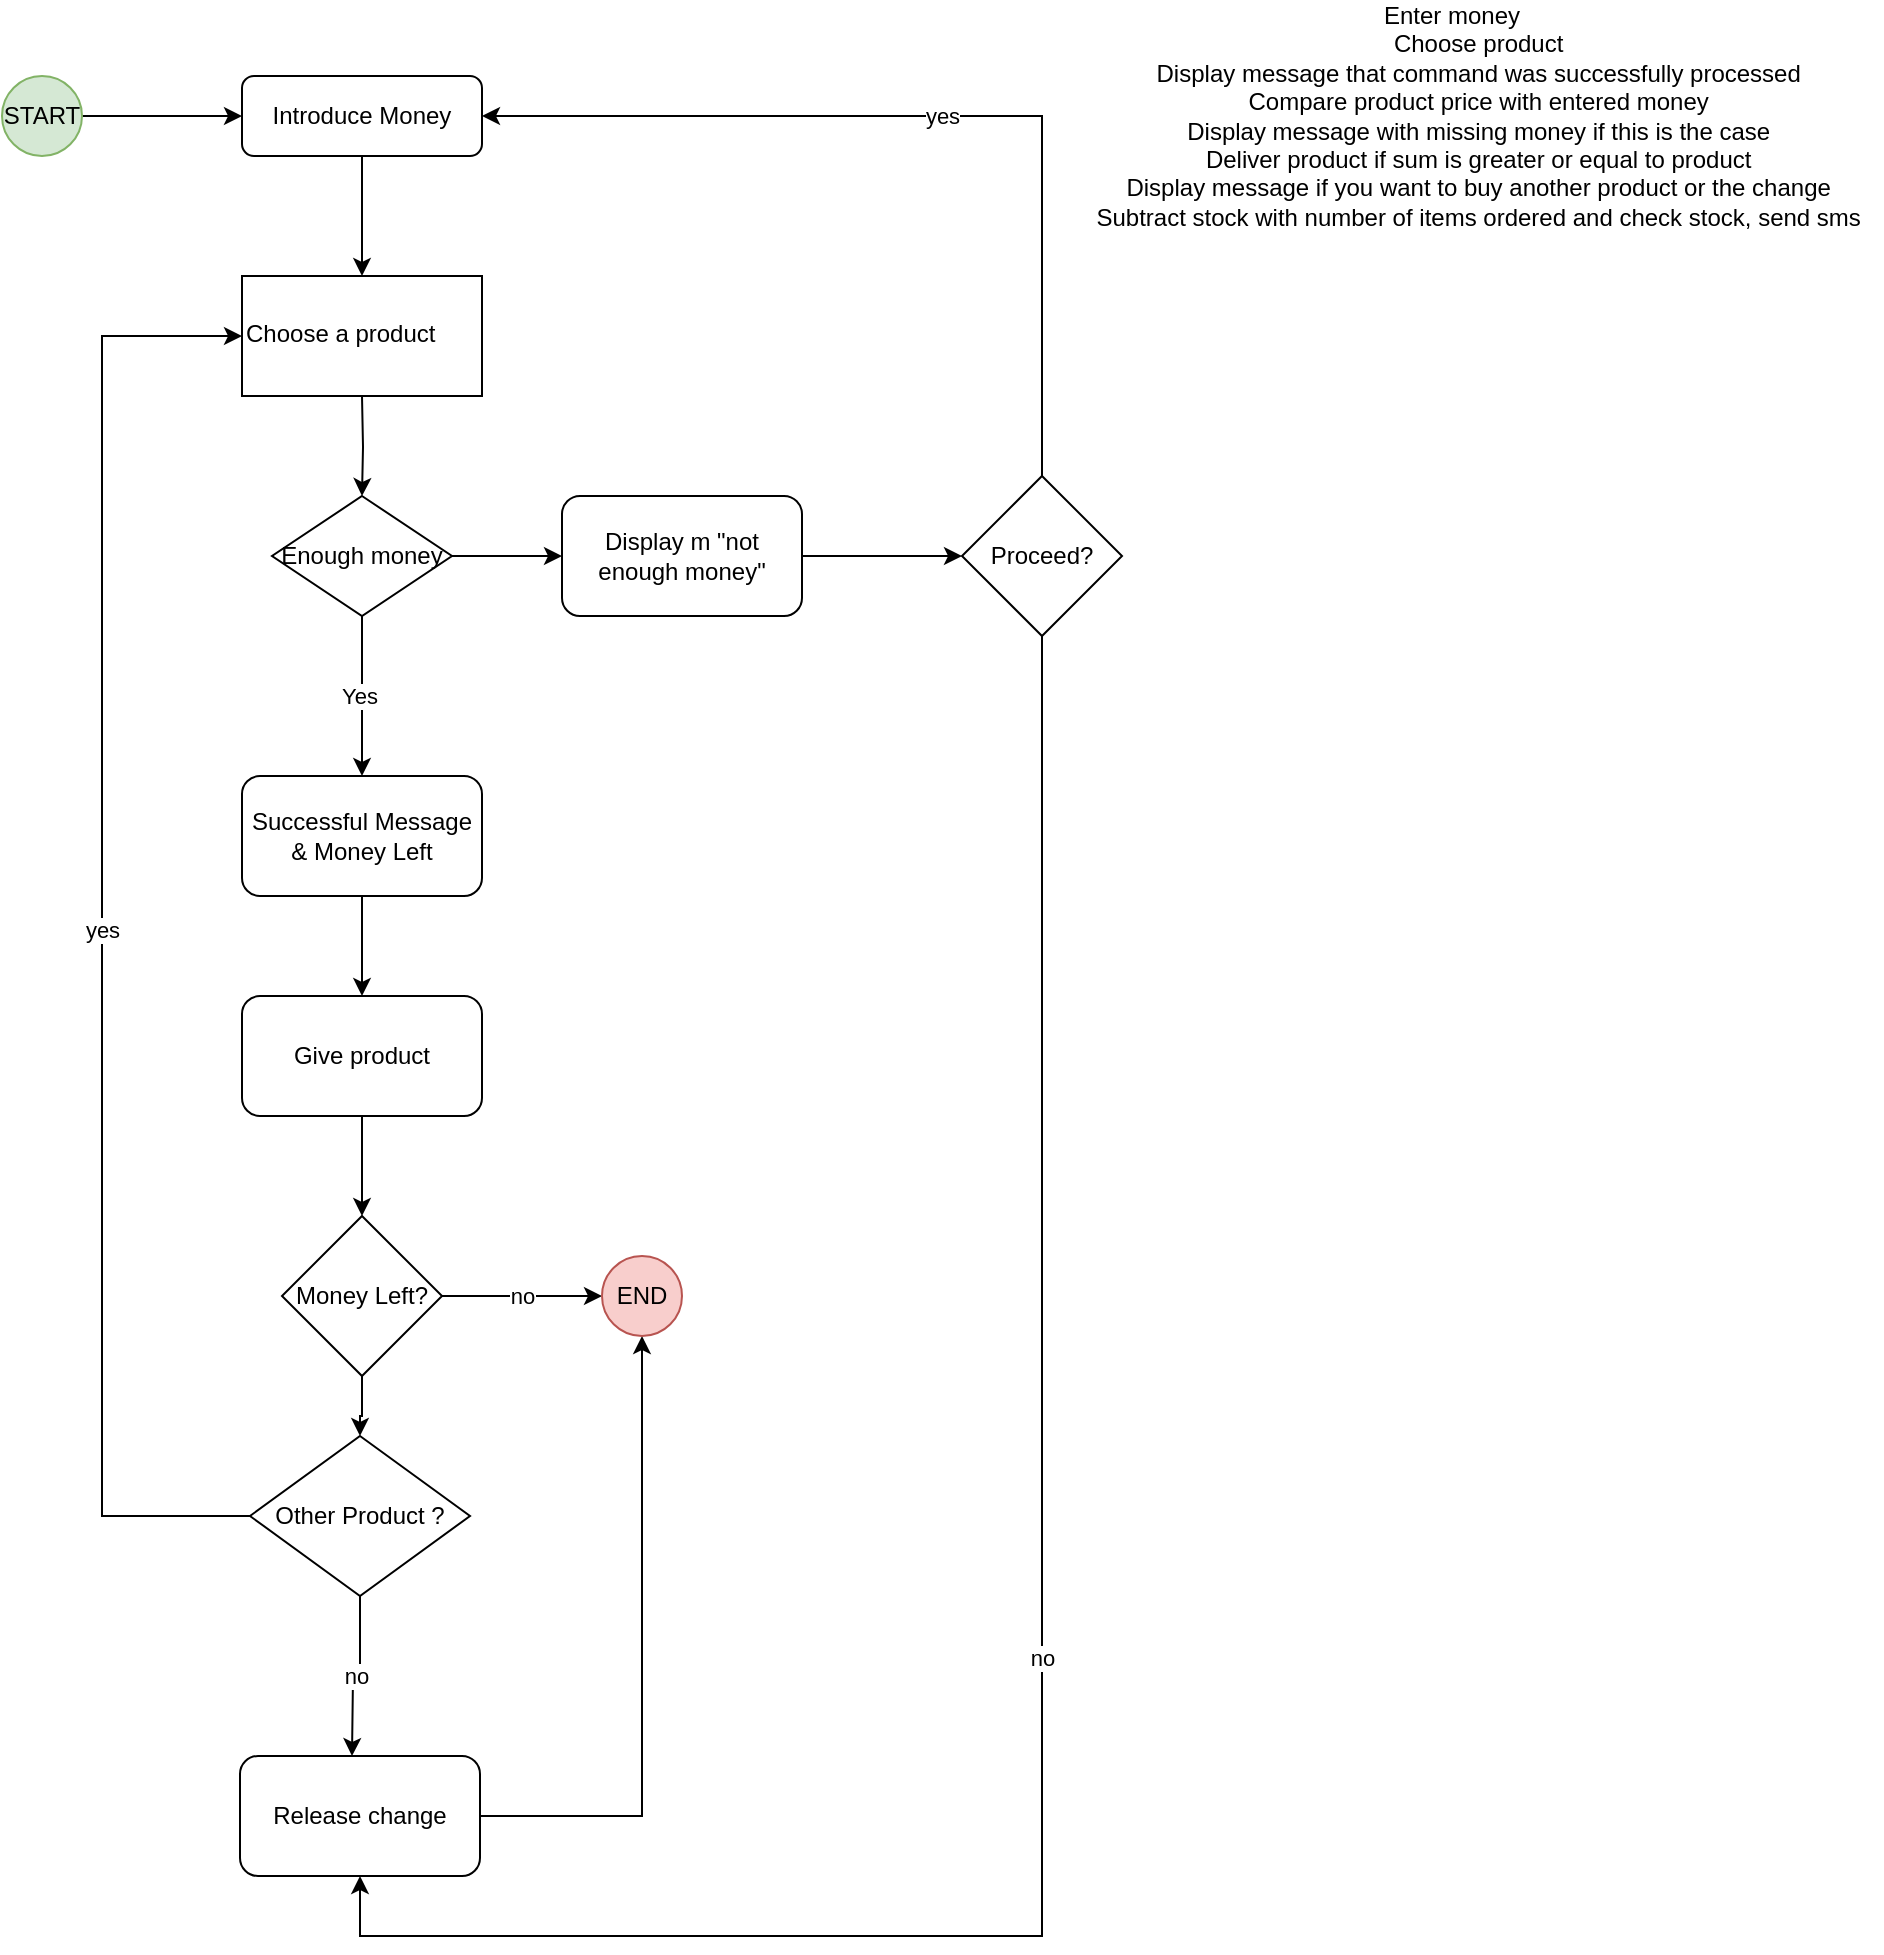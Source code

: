<mxfile version="12.6.4" type="google"><diagram id="C5RBs43oDa-KdzZeNtuy" name="Page-1"><mxGraphModel dx="1003" dy="535" grid="1" gridSize="10" guides="1" tooltips="1" connect="1" arrows="1" fold="1" page="1" pageScale="1" pageWidth="827" pageHeight="1169" math="0" shadow="0"><root><mxCell id="WIyWlLk6GJQsqaUBKTNV-0"/><mxCell id="WIyWlLk6GJQsqaUBKTNV-1" parent="WIyWlLk6GJQsqaUBKTNV-0"/><mxCell id="R7IOKoJg9ZZfkPJ16LEY-26" value="" style="edgeStyle=orthogonalEdgeStyle;rounded=0;orthogonalLoop=1;jettySize=auto;html=1;entryX=0.5;entryY=0;entryDx=0;entryDy=0;" edge="1" parent="WIyWlLk6GJQsqaUBKTNV-1" source="WIyWlLk6GJQsqaUBKTNV-3" target="Ja7ufyadaTLZ3htJDuNC-0"><mxGeometry relative="1" as="geometry"/></mxCell><mxCell id="WIyWlLk6GJQsqaUBKTNV-3" value="Introduce Money" style="rounded=1;whiteSpace=wrap;html=1;fontSize=12;glass=0;strokeWidth=1;shadow=0;" parent="WIyWlLk6GJQsqaUBKTNV-1" vertex="1"><mxGeometry x="160" y="80" width="120" height="40" as="geometry"/></mxCell><mxCell id="Ja7ufyadaTLZ3htJDuNC-0" value="" style="rounded=0;whiteSpace=wrap;html=1;" parent="WIyWlLk6GJQsqaUBKTNV-1" vertex="1"><mxGeometry x="160" y="180" width="120" height="60" as="geometry"/></mxCell><mxCell id="R7IOKoJg9ZZfkPJ16LEY-15" value="" style="edgeStyle=orthogonalEdgeStyle;rounded=0;orthogonalLoop=1;jettySize=auto;html=1;" edge="1" parent="WIyWlLk6GJQsqaUBKTNV-1" target="Ja7ufyadaTLZ3htJDuNC-3"><mxGeometry relative="1" as="geometry"><mxPoint x="220" y="240" as="sourcePoint"/></mxGeometry></mxCell><mxCell id="Ja7ufyadaTLZ3htJDuNC-1" value="Choose a product" style="text;html=1;" parent="WIyWlLk6GJQsqaUBKTNV-1" vertex="1"><mxGeometry x="160" y="195" width="120" height="30" as="geometry"/></mxCell><mxCell id="Ja7ufyadaTLZ3htJDuNC-2" value="&lt;div&gt;Enter money&lt;/div&gt;&lt;div&gt;&lt;span style=&quot;white-space: pre&quot;&gt;&#9;&lt;/span&gt;Choose product&lt;/div&gt;&lt;div&gt;&lt;span style=&quot;white-space: pre&quot;&gt;&#9;&lt;/span&gt;Display message that command was successfully processed&lt;/div&gt;&lt;div&gt;&lt;span style=&quot;white-space: pre&quot;&gt;&#9;&lt;/span&gt;Compare product price with entered money&lt;/div&gt;&lt;div&gt;&lt;span style=&quot;white-space: pre&quot;&gt;&#9;&lt;/span&gt;Display message with missing money if this is the case&lt;/div&gt;&lt;div&gt;&lt;span style=&quot;white-space: pre&quot;&gt;&#9;&lt;/span&gt;Deliver product if sum is greater or equal to product&lt;/div&gt;&lt;div&gt;&lt;span style=&quot;white-space: pre&quot;&gt;&#9;&lt;/span&gt;Display message if you want to buy another product or the change&lt;/div&gt;&lt;div&gt;&lt;span style=&quot;white-space: pre&quot;&gt;&#9;&lt;/span&gt;Subtract stock with number of items ordered and check stock, send sms&lt;/div&gt;" style="text;html=1;strokeColor=none;fillColor=none;align=center;verticalAlign=middle;whiteSpace=wrap;rounded=0;" parent="WIyWlLk6GJQsqaUBKTNV-1" vertex="1"><mxGeometry x="550" y="45" width="430" height="110" as="geometry"/></mxCell><mxCell id="Ja7ufyadaTLZ3htJDuNC-5" value="Yes&amp;nbsp;" style="edgeStyle=orthogonalEdgeStyle;rounded=0;orthogonalLoop=1;jettySize=auto;html=1;" parent="WIyWlLk6GJQsqaUBKTNV-1" source="Ja7ufyadaTLZ3htJDuNC-3" edge="1"><mxGeometry relative="1" as="geometry"><mxPoint x="220" y="430" as="targetPoint"/><Array as="points"><mxPoint x="220" y="410"/><mxPoint x="220" y="410"/></Array></mxGeometry></mxCell><mxCell id="R7IOKoJg9ZZfkPJ16LEY-17" value="" style="edgeStyle=orthogonalEdgeStyle;rounded=0;orthogonalLoop=1;jettySize=auto;html=1;" edge="1" parent="WIyWlLk6GJQsqaUBKTNV-1" source="Ja7ufyadaTLZ3htJDuNC-3" target="R7IOKoJg9ZZfkPJ16LEY-16"><mxGeometry relative="1" as="geometry"/></mxCell><mxCell id="Ja7ufyadaTLZ3htJDuNC-3" value="Enough money" style="rhombus;whiteSpace=wrap;html=1;" parent="WIyWlLk6GJQsqaUBKTNV-1" vertex="1"><mxGeometry x="175" y="290" width="90" height="60" as="geometry"/></mxCell><mxCell id="R7IOKoJg9ZZfkPJ16LEY-13" value="" style="edgeStyle=orthogonalEdgeStyle;rounded=0;orthogonalLoop=1;jettySize=auto;html=1;" edge="1" parent="WIyWlLk6GJQsqaUBKTNV-1" source="R7IOKoJg9ZZfkPJ16LEY-0" target="R7IOKoJg9ZZfkPJ16LEY-9"><mxGeometry relative="1" as="geometry"/></mxCell><mxCell id="R7IOKoJg9ZZfkPJ16LEY-0" value="Successful Message &amp;amp; Money Left" style="rounded=1;whiteSpace=wrap;html=1;" vertex="1" parent="WIyWlLk6GJQsqaUBKTNV-1"><mxGeometry x="160" y="430" width="120" height="60" as="geometry"/></mxCell><mxCell id="R7IOKoJg9ZZfkPJ16LEY-14" value="" style="edgeStyle=orthogonalEdgeStyle;rounded=0;orthogonalLoop=1;jettySize=auto;html=1;" edge="1" parent="WIyWlLk6GJQsqaUBKTNV-1" source="R7IOKoJg9ZZfkPJ16LEY-1" target="R7IOKoJg9ZZfkPJ16LEY-6"><mxGeometry relative="1" as="geometry"/></mxCell><mxCell id="R7IOKoJg9ZZfkPJ16LEY-28" value="no" style="edgeStyle=orthogonalEdgeStyle;rounded=0;orthogonalLoop=1;jettySize=auto;html=1;" edge="1" parent="WIyWlLk6GJQsqaUBKTNV-1" source="R7IOKoJg9ZZfkPJ16LEY-1" target="R7IOKoJg9ZZfkPJ16LEY-27"><mxGeometry relative="1" as="geometry"/></mxCell><mxCell id="R7IOKoJg9ZZfkPJ16LEY-1" value="Money Left?" style="rhombus;whiteSpace=wrap;html=1;" vertex="1" parent="WIyWlLk6GJQsqaUBKTNV-1"><mxGeometry x="180" y="650" width="80" height="80" as="geometry"/></mxCell><mxCell id="R7IOKoJg9ZZfkPJ16LEY-8" value="no" style="edgeStyle=orthogonalEdgeStyle;rounded=0;orthogonalLoop=1;jettySize=auto;html=1;" edge="1" parent="WIyWlLk6GJQsqaUBKTNV-1" source="R7IOKoJg9ZZfkPJ16LEY-6"><mxGeometry relative="1" as="geometry"><mxPoint x="215" y="920" as="targetPoint"/></mxGeometry></mxCell><mxCell id="R7IOKoJg9ZZfkPJ16LEY-11" value="yes" style="edgeStyle=orthogonalEdgeStyle;rounded=0;orthogonalLoop=1;jettySize=auto;html=1;exitX=0;exitY=0.5;exitDx=0;exitDy=0;entryX=0;entryY=0.5;entryDx=0;entryDy=0;" edge="1" parent="WIyWlLk6GJQsqaUBKTNV-1" source="R7IOKoJg9ZZfkPJ16LEY-6" target="Ja7ufyadaTLZ3htJDuNC-1"><mxGeometry relative="1" as="geometry"><Array as="points"><mxPoint x="90" y="800"/><mxPoint x="90" y="210"/></Array></mxGeometry></mxCell><mxCell id="R7IOKoJg9ZZfkPJ16LEY-6" value="Other Product ?" style="rhombus;whiteSpace=wrap;html=1;" vertex="1" parent="WIyWlLk6GJQsqaUBKTNV-1"><mxGeometry x="164" y="760" width="110" height="80" as="geometry"/></mxCell><mxCell id="R7IOKoJg9ZZfkPJ16LEY-12" value="" style="edgeStyle=orthogonalEdgeStyle;rounded=0;orthogonalLoop=1;jettySize=auto;html=1;" edge="1" parent="WIyWlLk6GJQsqaUBKTNV-1" source="R7IOKoJg9ZZfkPJ16LEY-9" target="R7IOKoJg9ZZfkPJ16LEY-1"><mxGeometry relative="1" as="geometry"/></mxCell><mxCell id="R7IOKoJg9ZZfkPJ16LEY-9" value="Give product" style="rounded=1;whiteSpace=wrap;html=1;" vertex="1" parent="WIyWlLk6GJQsqaUBKTNV-1"><mxGeometry x="160" y="540" width="120" height="60" as="geometry"/></mxCell><mxCell id="R7IOKoJg9ZZfkPJ16LEY-19" value="" style="edgeStyle=orthogonalEdgeStyle;rounded=0;orthogonalLoop=1;jettySize=auto;html=1;" edge="1" parent="WIyWlLk6GJQsqaUBKTNV-1" source="R7IOKoJg9ZZfkPJ16LEY-16"><mxGeometry relative="1" as="geometry"><mxPoint x="520" y="320" as="targetPoint"/></mxGeometry></mxCell><mxCell id="R7IOKoJg9ZZfkPJ16LEY-16" value="Display m &quot;not enough money&quot;" style="rounded=1;whiteSpace=wrap;html=1;" vertex="1" parent="WIyWlLk6GJQsqaUBKTNV-1"><mxGeometry x="320" y="290" width="120" height="60" as="geometry"/></mxCell><mxCell id="R7IOKoJg9ZZfkPJ16LEY-22" value="yes" style="edgeStyle=orthogonalEdgeStyle;rounded=0;orthogonalLoop=1;jettySize=auto;html=1;exitX=0.5;exitY=0;exitDx=0;exitDy=0;entryX=1;entryY=0.5;entryDx=0;entryDy=0;" edge="1" parent="WIyWlLk6GJQsqaUBKTNV-1" source="R7IOKoJg9ZZfkPJ16LEY-20" target="WIyWlLk6GJQsqaUBKTNV-3"><mxGeometry relative="1" as="geometry"/></mxCell><mxCell id="R7IOKoJg9ZZfkPJ16LEY-24" value="no" style="edgeStyle=orthogonalEdgeStyle;rounded=0;orthogonalLoop=1;jettySize=auto;html=1;exitX=0.5;exitY=1;exitDx=0;exitDy=0;entryX=0.5;entryY=1;entryDx=0;entryDy=0;" edge="1" parent="WIyWlLk6GJQsqaUBKTNV-1" source="R7IOKoJg9ZZfkPJ16LEY-20" target="R7IOKoJg9ZZfkPJ16LEY-23"><mxGeometry relative="1" as="geometry"><Array as="points"><mxPoint x="560" y="1010"/><mxPoint x="219" y="1010"/></Array></mxGeometry></mxCell><mxCell id="R7IOKoJg9ZZfkPJ16LEY-20" value="Proceed?" style="rhombus;whiteSpace=wrap;html=1;" vertex="1" parent="WIyWlLk6GJQsqaUBKTNV-1"><mxGeometry x="520" y="280" width="80" height="80" as="geometry"/></mxCell><mxCell id="R7IOKoJg9ZZfkPJ16LEY-29" style="edgeStyle=orthogonalEdgeStyle;rounded=0;orthogonalLoop=1;jettySize=auto;html=1;entryX=0.5;entryY=1;entryDx=0;entryDy=0;exitX=1;exitY=0.5;exitDx=0;exitDy=0;" edge="1" parent="WIyWlLk6GJQsqaUBKTNV-1" source="R7IOKoJg9ZZfkPJ16LEY-23" target="R7IOKoJg9ZZfkPJ16LEY-27"><mxGeometry relative="1" as="geometry"><mxPoint x="270" y="920" as="sourcePoint"/><Array as="points"><mxPoint x="360" y="950"/></Array></mxGeometry></mxCell><mxCell id="R7IOKoJg9ZZfkPJ16LEY-23" value="Release change" style="rounded=1;whiteSpace=wrap;html=1;" vertex="1" parent="WIyWlLk6GJQsqaUBKTNV-1"><mxGeometry x="159" y="920" width="120" height="60" as="geometry"/></mxCell><mxCell id="R7IOKoJg9ZZfkPJ16LEY-27" value="END" style="ellipse;whiteSpace=wrap;html=1;aspect=fixed;fillColor=#f8cecc;strokeColor=#b85450;" vertex="1" parent="WIyWlLk6GJQsqaUBKTNV-1"><mxGeometry x="340" y="670" width="40" height="40" as="geometry"/></mxCell><mxCell id="R7IOKoJg9ZZfkPJ16LEY-31" value="" style="edgeStyle=orthogonalEdgeStyle;rounded=0;orthogonalLoop=1;jettySize=auto;html=1;" edge="1" parent="WIyWlLk6GJQsqaUBKTNV-1" source="R7IOKoJg9ZZfkPJ16LEY-30" target="WIyWlLk6GJQsqaUBKTNV-3"><mxGeometry relative="1" as="geometry"/></mxCell><mxCell id="R7IOKoJg9ZZfkPJ16LEY-30" value="START" style="ellipse;whiteSpace=wrap;html=1;aspect=fixed;fillColor=#d5e8d4;strokeColor=#82b366;" vertex="1" parent="WIyWlLk6GJQsqaUBKTNV-1"><mxGeometry x="40" y="80" width="40" height="40" as="geometry"/></mxCell></root></mxGraphModel></diagram></mxfile>